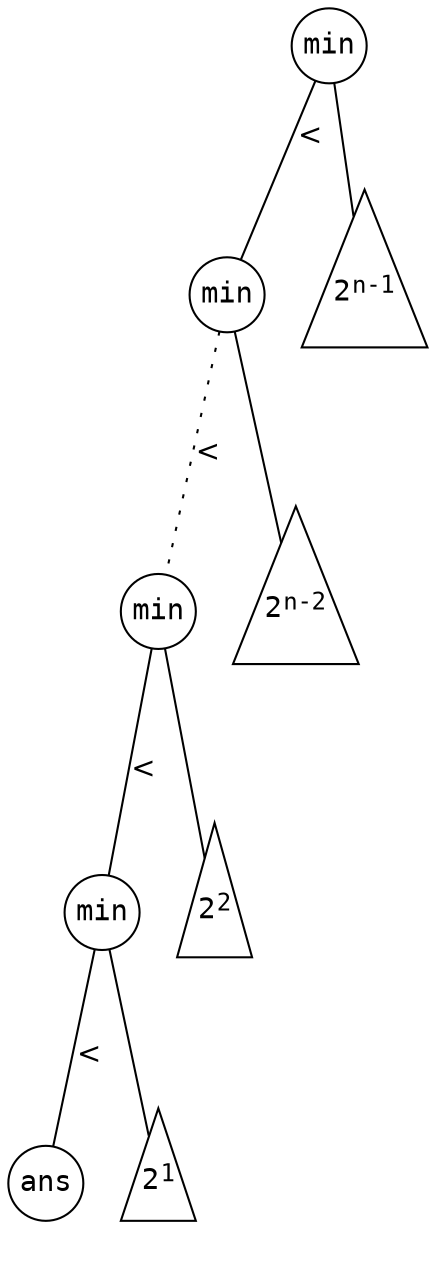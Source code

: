 graph bt{
dpi=200
node[shape=circle,fontname="Consolas",margin=0,width=0.5]
1[label="min",pos="0,0!"]
2[label="min",pos="1,0!"]
3[label="min",pos="2,0!"]
4[label="min",pos="3,0!"]
5[label="ans",pos="4,0!"]
6[label=<2<SUP>n-1</SUP>>,shape=triangle,height=1.4,pos="0,-.8!"]
7[label=<2<SUP>n-2</SUP>>,shape=triangle,height=1.4,pos="1,-.8!"]
8[label=<2<SUP>2</SUP>>,shape=triangle,height=1.2,pos="2,-.7!"]
9[label=<2<SUP>1</SUP>>,shape=triangle,height=1,pos="3,-.6!"]
1--2[label="<"]
2--3[label="<",style="dotted"]
3--4[label="<"]
4--5[label="<"]
1--6
2--7
3--8
4--9
}